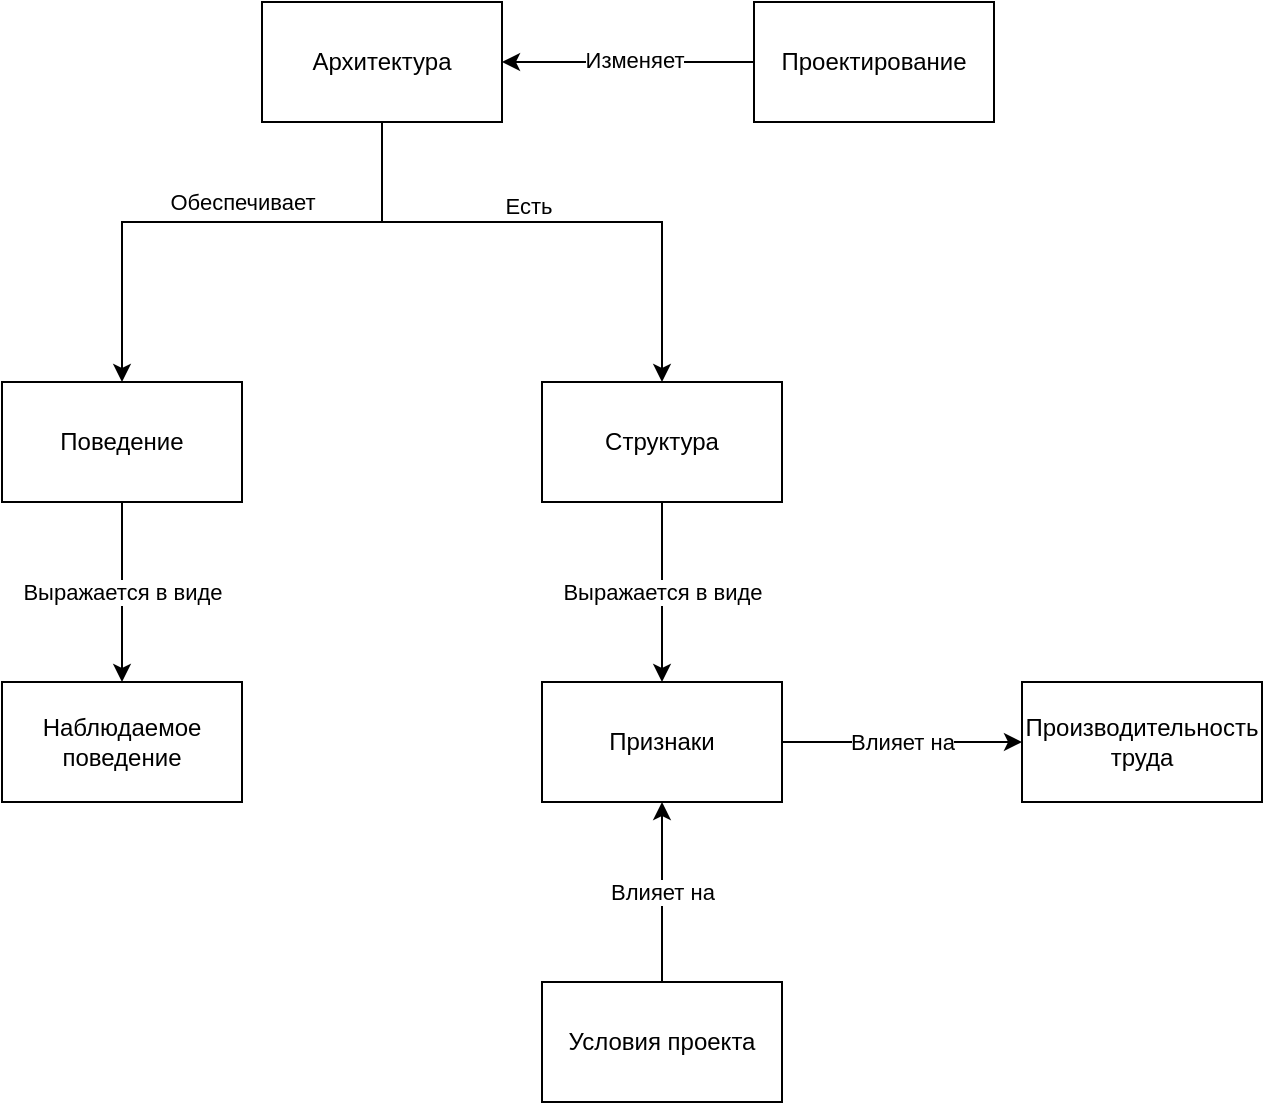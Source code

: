 <mxfile version="20.2.3" type="device"><diagram id="kVF3wPxO0D7GoPp4hjJN" name="Page-1"><mxGraphModel dx="1185" dy="1804" grid="1" gridSize="10" guides="1" tooltips="1" connect="1" arrows="1" fold="1" page="1" pageScale="1" pageWidth="827" pageHeight="1169" math="0" shadow="0"><root><mxCell id="0"/><mxCell id="1" parent="0"/><mxCell id="_eRwhnbkoGv4SacfUl0h-6" value="Вд" style="edgeStyle=orthogonalEdgeStyle;rounded=0;orthogonalLoop=1;jettySize=auto;html=1;entryX=0;entryY=0.5;entryDx=0;entryDy=0;" parent="1" source="-nDn5uEvjwjFLLLsuqGD-1" target="-nDn5uEvjwjFLLLsuqGD-2" edge="1"><mxGeometry relative="1" as="geometry"/></mxCell><mxCell id="_eRwhnbkoGv4SacfUl0h-10" value="Влияет на" style="edgeLabel;html=1;align=center;verticalAlign=middle;resizable=0;points=[];" parent="_eRwhnbkoGv4SacfUl0h-6" vertex="1" connectable="0"><mxGeometry x="-0.172" y="-1" relative="1" as="geometry"><mxPoint x="10" y="-1" as="offset"/></mxGeometry></mxCell><mxCell id="-nDn5uEvjwjFLLLsuqGD-1" value="Признаки" style="rounded=0;whiteSpace=wrap;html=1;" parent="1" vertex="1"><mxGeometry x="684" y="250" width="120" height="60" as="geometry"/></mxCell><mxCell id="-nDn5uEvjwjFLLLsuqGD-2" value="Производительность&lt;br&gt;труда" style="whiteSpace=wrap;html=1;rounded=0;" parent="1" vertex="1"><mxGeometry x="924" y="250" width="120" height="60" as="geometry"/></mxCell><mxCell id="-nDn5uEvjwjFLLLsuqGD-9" value="Выражается в виде" style="edgeStyle=orthogonalEdgeStyle;rounded=0;orthogonalLoop=1;jettySize=auto;html=1;" parent="1" source="-nDn5uEvjwjFLLLsuqGD-5" target="-nDn5uEvjwjFLLLsuqGD-1" edge="1"><mxGeometry relative="1" as="geometry"><Array as="points"><mxPoint x="744" y="200"/><mxPoint x="744" y="200"/></Array><mxPoint as="offset"/></mxGeometry></mxCell><mxCell id="-nDn5uEvjwjFLLLsuqGD-5" value="Структура" style="whiteSpace=wrap;html=1;rounded=0;" parent="1" vertex="1"><mxGeometry x="684" y="100" width="120" height="60" as="geometry"/></mxCell><mxCell id="bJ0GmKR2xkUbFi5C9BUv-8" value="Выражается в виде" style="edgeStyle=orthogonalEdgeStyle;rounded=0;orthogonalLoop=1;jettySize=auto;html=1;" edge="1" parent="1" source="-nDn5uEvjwjFLLLsuqGD-10" target="bJ0GmKR2xkUbFi5C9BUv-7"><mxGeometry relative="1" as="geometry"/></mxCell><mxCell id="-nDn5uEvjwjFLLLsuqGD-10" value="Поведение" style="whiteSpace=wrap;html=1;rounded=0;" parent="1" vertex="1"><mxGeometry x="414" y="100" width="120" height="60" as="geometry"/></mxCell><mxCell id="bJ0GmKR2xkUbFi5C9BUv-1" style="edgeStyle=orthogonalEdgeStyle;rounded=0;orthogonalLoop=1;jettySize=auto;html=1;entryX=0.5;entryY=0;entryDx=0;entryDy=0;" edge="1" parent="1" source="-nDn5uEvjwjFLLLsuqGD-12" target="-nDn5uEvjwjFLLLsuqGD-5"><mxGeometry relative="1" as="geometry"><Array as="points"><mxPoint x="604" y="20"/><mxPoint x="744" y="20"/></Array></mxGeometry></mxCell><mxCell id="bJ0GmKR2xkUbFi5C9BUv-2" style="edgeStyle=orthogonalEdgeStyle;rounded=0;orthogonalLoop=1;jettySize=auto;html=1;" edge="1" parent="1" source="-nDn5uEvjwjFLLLsuqGD-12" target="-nDn5uEvjwjFLLLsuqGD-10"><mxGeometry relative="1" as="geometry"><Array as="points"><mxPoint x="604" y="20"/><mxPoint x="474" y="20"/></Array></mxGeometry></mxCell><mxCell id="bJ0GmKR2xkUbFi5C9BUv-3" value="Обеспечивает" style="edgeLabel;html=1;align=center;verticalAlign=middle;resizable=0;points=[];" vertex="1" connectable="0" parent="bJ0GmKR2xkUbFi5C9BUv-2"><mxGeometry x="-0.254" relative="1" as="geometry"><mxPoint x="-23" y="-10" as="offset"/></mxGeometry></mxCell><mxCell id="-nDn5uEvjwjFLLLsuqGD-12" value="Архитектура" style="whiteSpace=wrap;html=1;rounded=0;" parent="1" vertex="1"><mxGeometry x="544" y="-90" width="120" height="60" as="geometry"/></mxCell><mxCell id="bJ0GmKR2xkUbFi5C9BUv-5" style="edgeStyle=orthogonalEdgeStyle;rounded=0;orthogonalLoop=1;jettySize=auto;html=1;" edge="1" parent="1" source="-nDn5uEvjwjFLLLsuqGD-19" target="-nDn5uEvjwjFLLLsuqGD-12"><mxGeometry relative="1" as="geometry"/></mxCell><mxCell id="bJ0GmKR2xkUbFi5C9BUv-6" value="Изменяет" style="edgeLabel;html=1;align=center;verticalAlign=middle;resizable=0;points=[];" vertex="1" connectable="0" parent="bJ0GmKR2xkUbFi5C9BUv-5"><mxGeometry x="-0.286" y="-1" relative="1" as="geometry"><mxPoint x="-15" as="offset"/></mxGeometry></mxCell><mxCell id="-nDn5uEvjwjFLLLsuqGD-19" value="Проектирование" style="whiteSpace=wrap;html=1;rounded=0;" parent="1" vertex="1"><mxGeometry x="790" y="-90" width="120" height="60" as="geometry"/></mxCell><mxCell id="_eRwhnbkoGv4SacfUl0h-5" value="Влияет на" style="edgeStyle=orthogonalEdgeStyle;rounded=0;orthogonalLoop=1;jettySize=auto;html=1;entryX=0.5;entryY=1;entryDx=0;entryDy=0;" parent="1" source="-nDn5uEvjwjFLLLsuqGD-21" target="-nDn5uEvjwjFLLLsuqGD-1" edge="1"><mxGeometry relative="1" as="geometry"/></mxCell><mxCell id="-nDn5uEvjwjFLLLsuqGD-21" value="Условия проекта" style="whiteSpace=wrap;html=1;rounded=0;" parent="1" vertex="1"><mxGeometry x="684" y="400" width="120" height="60" as="geometry"/></mxCell><mxCell id="bJ0GmKR2xkUbFi5C9BUv-4" value="Есть" style="edgeLabel;html=1;align=center;verticalAlign=middle;resizable=0;points=[];" vertex="1" connectable="0" parent="1"><mxGeometry x="673.997" y="10.0" as="geometry"><mxPoint x="3" y="2" as="offset"/></mxGeometry></mxCell><mxCell id="bJ0GmKR2xkUbFi5C9BUv-7" value="Наблюдаемое поведение" style="whiteSpace=wrap;html=1;rounded=0;" vertex="1" parent="1"><mxGeometry x="414" y="250" width="120" height="60" as="geometry"/></mxCell></root></mxGraphModel></diagram></mxfile>